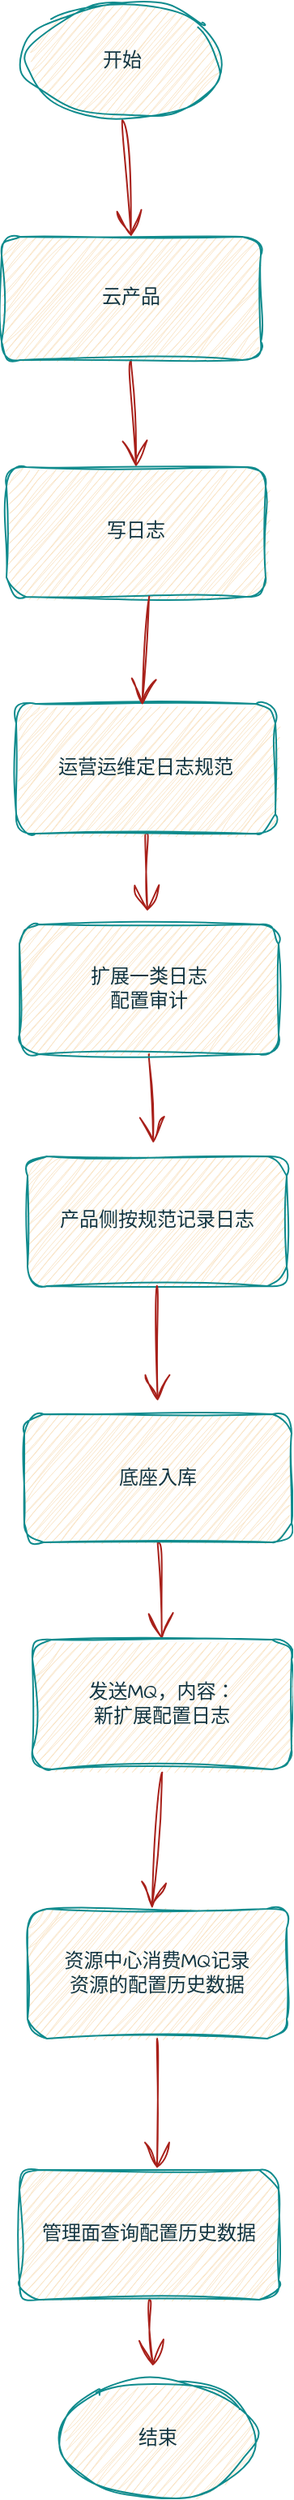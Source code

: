 <mxfile version="24.6.2" type="github">
  <diagram name="第 1 页" id="VTLVVC3IAd4aUOP3F9kF">
    <mxGraphModel dx="2414" dy="1357" grid="0" gridSize="10" guides="1" tooltips="1" connect="1" arrows="1" fold="1" page="0" pageScale="1" pageWidth="827" pageHeight="1169" math="0" shadow="0">
      <root>
        <mxCell id="0" />
        <mxCell id="1" parent="0" />
        <mxCell id="f-vxr10ebNym60GvtjM3-13" style="edgeStyle=none;curved=1;rounded=1;sketch=1;hachureGap=4;jiggle=2;curveFitting=1;orthogonalLoop=1;jettySize=auto;html=1;exitX=0.5;exitY=1;exitDx=0;exitDy=0;entryX=0.5;entryY=0;entryDx=0;entryDy=0;fontFamily=Architects Daughter;fontSource=https%3A%2F%2Ffonts.googleapis.com%2Fcss%3Ffamily%3DArchitects%2BDaughter;fontSize=16;startSize=14;endArrow=open;endSize=14;sourcePerimeterSpacing=8;targetPerimeterSpacing=8;labelBackgroundColor=none;fontColor=default;strokeColor=#A8201A;" edge="1" parent="1" source="f-vxr10ebNym60GvtjM3-1" target="f-vxr10ebNym60GvtjM3-4">
          <mxGeometry relative="1" as="geometry" />
        </mxCell>
        <mxCell id="f-vxr10ebNym60GvtjM3-1" value="云产品" style="rounded=1;whiteSpace=wrap;html=1;sketch=1;hachureGap=4;jiggle=2;curveFitting=1;fontFamily=Architects Daughter;fontSource=https%3A%2F%2Ffonts.googleapis.com%2Fcss%3Ffamily%3DArchitects%2BDaughter;labelBackgroundColor=none;fillColor=#FAE5C7;strokeColor=#0F8B8D;fontColor=#143642;" vertex="1" parent="1">
          <mxGeometry x="-289" y="94" width="160" height="76" as="geometry" />
        </mxCell>
        <mxCell id="f-vxr10ebNym60GvtjM3-14" style="edgeStyle=none;curved=1;rounded=1;sketch=1;hachureGap=4;jiggle=2;curveFitting=1;orthogonalLoop=1;jettySize=auto;html=1;exitX=0.5;exitY=1;exitDx=0;exitDy=0;fontFamily=Architects Daughter;fontSource=https%3A%2F%2Ffonts.googleapis.com%2Fcss%3Ffamily%3DArchitects%2BDaughter;fontSize=16;startSize=14;endArrow=open;endSize=14;sourcePerimeterSpacing=8;targetPerimeterSpacing=8;labelBackgroundColor=none;fontColor=default;strokeColor=#A8201A;" edge="1" parent="1" source="f-vxr10ebNym60GvtjM3-3" target="f-vxr10ebNym60GvtjM3-7">
          <mxGeometry relative="1" as="geometry" />
        </mxCell>
        <mxCell id="f-vxr10ebNym60GvtjM3-3" value="运营运维定日志规范" style="rounded=1;whiteSpace=wrap;html=1;sketch=1;hachureGap=4;jiggle=2;curveFitting=1;fontFamily=Architects Daughter;fontSource=https%3A%2F%2Ffonts.googleapis.com%2Fcss%3Ffamily%3DArchitects%2BDaughter;labelBackgroundColor=none;fillColor=#FAE5C7;strokeColor=#0F8B8D;fontColor=#143642;" vertex="1" parent="1">
          <mxGeometry x="-280" y="382" width="160" height="80" as="geometry" />
        </mxCell>
        <mxCell id="f-vxr10ebNym60GvtjM3-4" value="写日志" style="rounded=1;whiteSpace=wrap;html=1;sketch=1;hachureGap=4;jiggle=2;curveFitting=1;fontFamily=Architects Daughter;fontSource=https%3A%2F%2Ffonts.googleapis.com%2Fcss%3Ffamily%3DArchitects%2BDaughter;labelBackgroundColor=none;fillColor=#FAE5C7;strokeColor=#0F8B8D;fontColor=#143642;" vertex="1" parent="1">
          <mxGeometry x="-286" y="236" width="160" height="80" as="geometry" />
        </mxCell>
        <mxCell id="f-vxr10ebNym60GvtjM3-16" style="edgeStyle=none;curved=1;rounded=1;sketch=1;hachureGap=4;jiggle=2;curveFitting=1;orthogonalLoop=1;jettySize=auto;html=1;exitX=0.5;exitY=1;exitDx=0;exitDy=0;fontFamily=Architects Daughter;fontSource=https%3A%2F%2Ffonts.googleapis.com%2Fcss%3Ffamily%3DArchitects%2BDaughter;fontSize=16;startSize=14;endArrow=open;endSize=14;sourcePerimeterSpacing=8;targetPerimeterSpacing=8;labelBackgroundColor=none;fontColor=default;strokeColor=#A8201A;" edge="1" parent="1" source="f-vxr10ebNym60GvtjM3-7" target="f-vxr10ebNym60GvtjM3-15">
          <mxGeometry relative="1" as="geometry" />
        </mxCell>
        <mxCell id="f-vxr10ebNym60GvtjM3-7" value="扩展一类日志&lt;div&gt;配置审计&lt;/div&gt;" style="rounded=1;whiteSpace=wrap;html=1;sketch=1;hachureGap=4;jiggle=2;curveFitting=1;fontFamily=Architects Daughter;fontSource=https%3A%2F%2Ffonts.googleapis.com%2Fcss%3Ffamily%3DArchitects%2BDaughter;labelBackgroundColor=none;fillColor=#FAE5C7;strokeColor=#0F8B8D;fontColor=#143642;" vertex="1" parent="1">
          <mxGeometry x="-278" y="518" width="160" height="80" as="geometry" />
        </mxCell>
        <mxCell id="f-vxr10ebNym60GvtjM3-12" style="edgeStyle=none;curved=1;rounded=1;sketch=1;hachureGap=4;jiggle=2;curveFitting=1;orthogonalLoop=1;jettySize=auto;html=1;exitX=0.5;exitY=1;exitDx=0;exitDy=0;entryX=0.435;entryY=0.01;entryDx=0;entryDy=0;entryPerimeter=0;fontFamily=Architects Daughter;fontSource=https%3A%2F%2Ffonts.googleapis.com%2Fcss%3Ffamily%3DArchitects%2BDaughter;fontSize=16;startSize=14;endArrow=open;endSize=14;sourcePerimeterSpacing=8;targetPerimeterSpacing=8;labelBackgroundColor=none;fontColor=default;strokeColor=#A8201A;" edge="1" parent="1">
          <mxGeometry relative="1" as="geometry">
            <mxPoint x="-197.8" y="316" as="sourcePoint" />
            <mxPoint x="-202.2" y="382.8" as="targetPoint" />
          </mxGeometry>
        </mxCell>
        <mxCell id="f-vxr10ebNym60GvtjM3-15" value="产品侧按规范记录日志" style="rounded=1;whiteSpace=wrap;html=1;sketch=1;hachureGap=4;jiggle=2;curveFitting=1;fontFamily=Architects Daughter;fontSource=https%3A%2F%2Ffonts.googleapis.com%2Fcss%3Ffamily%3DArchitects%2BDaughter;labelBackgroundColor=none;fillColor=#FAE5C7;strokeColor=#0F8B8D;fontColor=#143642;" vertex="1" parent="1">
          <mxGeometry x="-273" y="661" width="160" height="80" as="geometry" />
        </mxCell>
        <mxCell id="f-vxr10ebNym60GvtjM3-20" style="edgeStyle=none;curved=1;rounded=1;sketch=1;hachureGap=4;jiggle=2;curveFitting=1;orthogonalLoop=1;jettySize=auto;html=1;exitX=0.5;exitY=1;exitDx=0;exitDy=0;entryX=0.5;entryY=0;entryDx=0;entryDy=0;fontFamily=Architects Daughter;fontSource=https%3A%2F%2Ffonts.googleapis.com%2Fcss%3Ffamily%3DArchitects%2BDaughter;fontSize=16;startSize=14;endArrow=open;endSize=14;sourcePerimeterSpacing=8;targetPerimeterSpacing=8;labelBackgroundColor=none;fontColor=default;strokeColor=#A8201A;" edge="1" parent="1" source="f-vxr10ebNym60GvtjM3-18" target="f-vxr10ebNym60GvtjM3-19">
          <mxGeometry relative="1" as="geometry" />
        </mxCell>
        <mxCell id="f-vxr10ebNym60GvtjM3-22" style="edgeStyle=none;curved=1;rounded=1;sketch=1;hachureGap=4;jiggle=2;curveFitting=1;orthogonalLoop=1;jettySize=auto;html=1;exitX=0.5;exitY=1;exitDx=0;exitDy=0;fontFamily=Architects Daughter;fontSource=https%3A%2F%2Ffonts.googleapis.com%2Fcss%3Ffamily%3DArchitects%2BDaughter;fontSize=16;startSize=14;endArrow=open;endSize=14;sourcePerimeterSpacing=8;targetPerimeterSpacing=8;labelBackgroundColor=none;fontColor=default;strokeColor=#A8201A;" edge="1" parent="1">
          <mxGeometry relative="1" as="geometry">
            <mxPoint x="-196.2" y="1124.8" as="targetPoint" />
            <mxPoint x="-189.8" y="1041" as="sourcePoint" />
          </mxGeometry>
        </mxCell>
        <mxCell id="f-vxr10ebNym60GvtjM3-19" value="发送MQ，内容：&lt;div&gt;新扩展配置日志&lt;/div&gt;" style="rounded=1;whiteSpace=wrap;html=1;sketch=1;hachureGap=4;jiggle=2;curveFitting=1;fontFamily=Architects Daughter;fontSource=https%3A%2F%2Ffonts.googleapis.com%2Fcss%3Ffamily%3DArchitects%2BDaughter;labelBackgroundColor=none;fillColor=#FAE5C7;strokeColor=#0F8B8D;fontColor=#143642;" vertex="1" parent="1">
          <mxGeometry x="-270" y="959" width="160" height="80" as="geometry" />
        </mxCell>
        <mxCell id="f-vxr10ebNym60GvtjM3-21" value="" style="edgeStyle=none;curved=1;rounded=1;sketch=1;hachureGap=4;jiggle=2;curveFitting=1;orthogonalLoop=1;jettySize=auto;html=1;exitX=0.5;exitY=1;exitDx=0;exitDy=0;fontFamily=Architects Daughter;fontSource=https%3A%2F%2Ffonts.googleapis.com%2Fcss%3Ffamily%3DArchitects%2BDaughter;fontSize=16;startSize=14;endArrow=open;endSize=14;sourcePerimeterSpacing=8;targetPerimeterSpacing=8;labelBackgroundColor=none;fontColor=default;strokeColor=#A8201A;" edge="1" parent="1" source="f-vxr10ebNym60GvtjM3-15" target="f-vxr10ebNym60GvtjM3-18">
          <mxGeometry relative="1" as="geometry">
            <mxPoint x="-199.6" y="819.6" as="targetPoint" />
            <mxPoint x="-193" y="741" as="sourcePoint" />
          </mxGeometry>
        </mxCell>
        <mxCell id="f-vxr10ebNym60GvtjM3-18" value="底座入库" style="rounded=1;whiteSpace=wrap;html=1;sketch=1;hachureGap=4;jiggle=2;curveFitting=1;fontFamily=Architects Daughter;fontSource=https%3A%2F%2Ffonts.googleapis.com%2Fcss%3Ffamily%3DArchitects%2BDaughter;labelBackgroundColor=none;fillColor=#FAE5C7;strokeColor=#0F8B8D;fontColor=#143642;" vertex="1" parent="1">
          <mxGeometry x="-275" y="820" width="165" height="79" as="geometry" />
        </mxCell>
        <mxCell id="f-vxr10ebNym60GvtjM3-25" style="edgeStyle=none;curved=1;rounded=1;sketch=1;hachureGap=4;jiggle=2;curveFitting=1;orthogonalLoop=1;jettySize=auto;html=1;exitX=0.5;exitY=1;exitDx=0;exitDy=0;fontFamily=Architects Daughter;fontSource=https%3A%2F%2Ffonts.googleapis.com%2Fcss%3Ffamily%3DArchitects%2BDaughter;fontSize=16;startSize=14;endArrow=open;endSize=14;sourcePerimeterSpacing=8;targetPerimeterSpacing=8;labelBackgroundColor=none;fontColor=default;strokeColor=#A8201A;" edge="1" parent="1" source="f-vxr10ebNym60GvtjM3-23">
          <mxGeometry relative="1" as="geometry">
            <mxPoint x="-193" y="1285.2" as="targetPoint" />
          </mxGeometry>
        </mxCell>
        <mxCell id="f-vxr10ebNym60GvtjM3-23" value="资源中心消费MQ记录&lt;div&gt;资源的配置历史数据&lt;/div&gt;" style="rounded=1;whiteSpace=wrap;html=1;sketch=1;hachureGap=4;jiggle=2;curveFitting=1;fontFamily=Architects Daughter;fontSource=https%3A%2F%2Ffonts.googleapis.com%2Fcss%3Ffamily%3DArchitects%2BDaughter;labelBackgroundColor=none;fillColor=#FAE5C7;strokeColor=#0F8B8D;fontColor=#143642;" vertex="1" parent="1">
          <mxGeometry x="-273" y="1125" width="160" height="80" as="geometry" />
        </mxCell>
        <mxCell id="f-vxr10ebNym60GvtjM3-30" style="edgeStyle=none;curved=1;rounded=1;sketch=1;hachureGap=4;jiggle=2;curveFitting=1;orthogonalLoop=1;jettySize=auto;html=1;exitX=0.5;exitY=1;exitDx=0;exitDy=0;fontFamily=Architects Daughter;fontSource=https%3A%2F%2Ffonts.googleapis.com%2Fcss%3Ffamily%3DArchitects%2BDaughter;fontSize=16;startSize=14;endArrow=open;endSize=14;sourcePerimeterSpacing=8;targetPerimeterSpacing=8;labelBackgroundColor=none;fontColor=default;strokeColor=#A8201A;" edge="1" parent="1" source="f-vxr10ebNym60GvtjM3-26" target="f-vxr10ebNym60GvtjM3-29">
          <mxGeometry relative="1" as="geometry" />
        </mxCell>
        <mxCell id="f-vxr10ebNym60GvtjM3-26" value="管理面查询配置历史数据" style="rounded=1;whiteSpace=wrap;html=1;sketch=1;hachureGap=4;jiggle=2;curveFitting=1;fontFamily=Architects Daughter;fontSource=https%3A%2F%2Ffonts.googleapis.com%2Fcss%3Ffamily%3DArchitects%2BDaughter;labelBackgroundColor=none;fillColor=#FAE5C7;strokeColor=#0F8B8D;fontColor=#143642;" vertex="1" parent="1">
          <mxGeometry x="-278" y="1286" width="160" height="80" as="geometry" />
        </mxCell>
        <mxCell id="f-vxr10ebNym60GvtjM3-28" style="edgeStyle=none;curved=1;rounded=1;sketch=1;hachureGap=4;jiggle=2;curveFitting=1;orthogonalLoop=1;jettySize=auto;html=1;exitX=0.5;exitY=1;exitDx=0;exitDy=0;entryX=0.5;entryY=0;entryDx=0;entryDy=0;fontFamily=Architects Daughter;fontSource=https%3A%2F%2Ffonts.googleapis.com%2Fcss%3Ffamily%3DArchitects%2BDaughter;fontSize=16;startSize=14;endArrow=open;endSize=14;sourcePerimeterSpacing=8;targetPerimeterSpacing=8;labelBackgroundColor=none;fontColor=default;strokeColor=#A8201A;" edge="1" parent="1" source="f-vxr10ebNym60GvtjM3-27" target="f-vxr10ebNym60GvtjM3-1">
          <mxGeometry relative="1" as="geometry" />
        </mxCell>
        <mxCell id="f-vxr10ebNym60GvtjM3-27" value="开始" style="ellipse;whiteSpace=wrap;html=1;sketch=1;hachureGap=4;jiggle=2;curveFitting=1;fontFamily=Architects Daughter;fontSource=https%3A%2F%2Ffonts.googleapis.com%2Fcss%3Ffamily%3DArchitects%2BDaughter;rounded=1;labelBackgroundColor=none;fillColor=#FAE5C7;strokeColor=#0F8B8D;fontColor=#143642;" vertex="1" parent="1">
          <mxGeometry x="-275" y="-51" width="121" height="73" as="geometry" />
        </mxCell>
        <mxCell id="f-vxr10ebNym60GvtjM3-29" value="结束" style="ellipse;whiteSpace=wrap;html=1;sketch=1;hachureGap=4;jiggle=2;curveFitting=1;fontFamily=Architects Daughter;fontSource=https%3A%2F%2Ffonts.googleapis.com%2Fcss%3Ffamily%3DArchitects%2BDaughter;rounded=1;labelBackgroundColor=none;fillColor=#FAE5C7;strokeColor=#0F8B8D;fontColor=#143642;" vertex="1" parent="1">
          <mxGeometry x="-253.5" y="1415" width="121" height="73" as="geometry" />
        </mxCell>
      </root>
    </mxGraphModel>
  </diagram>
</mxfile>
